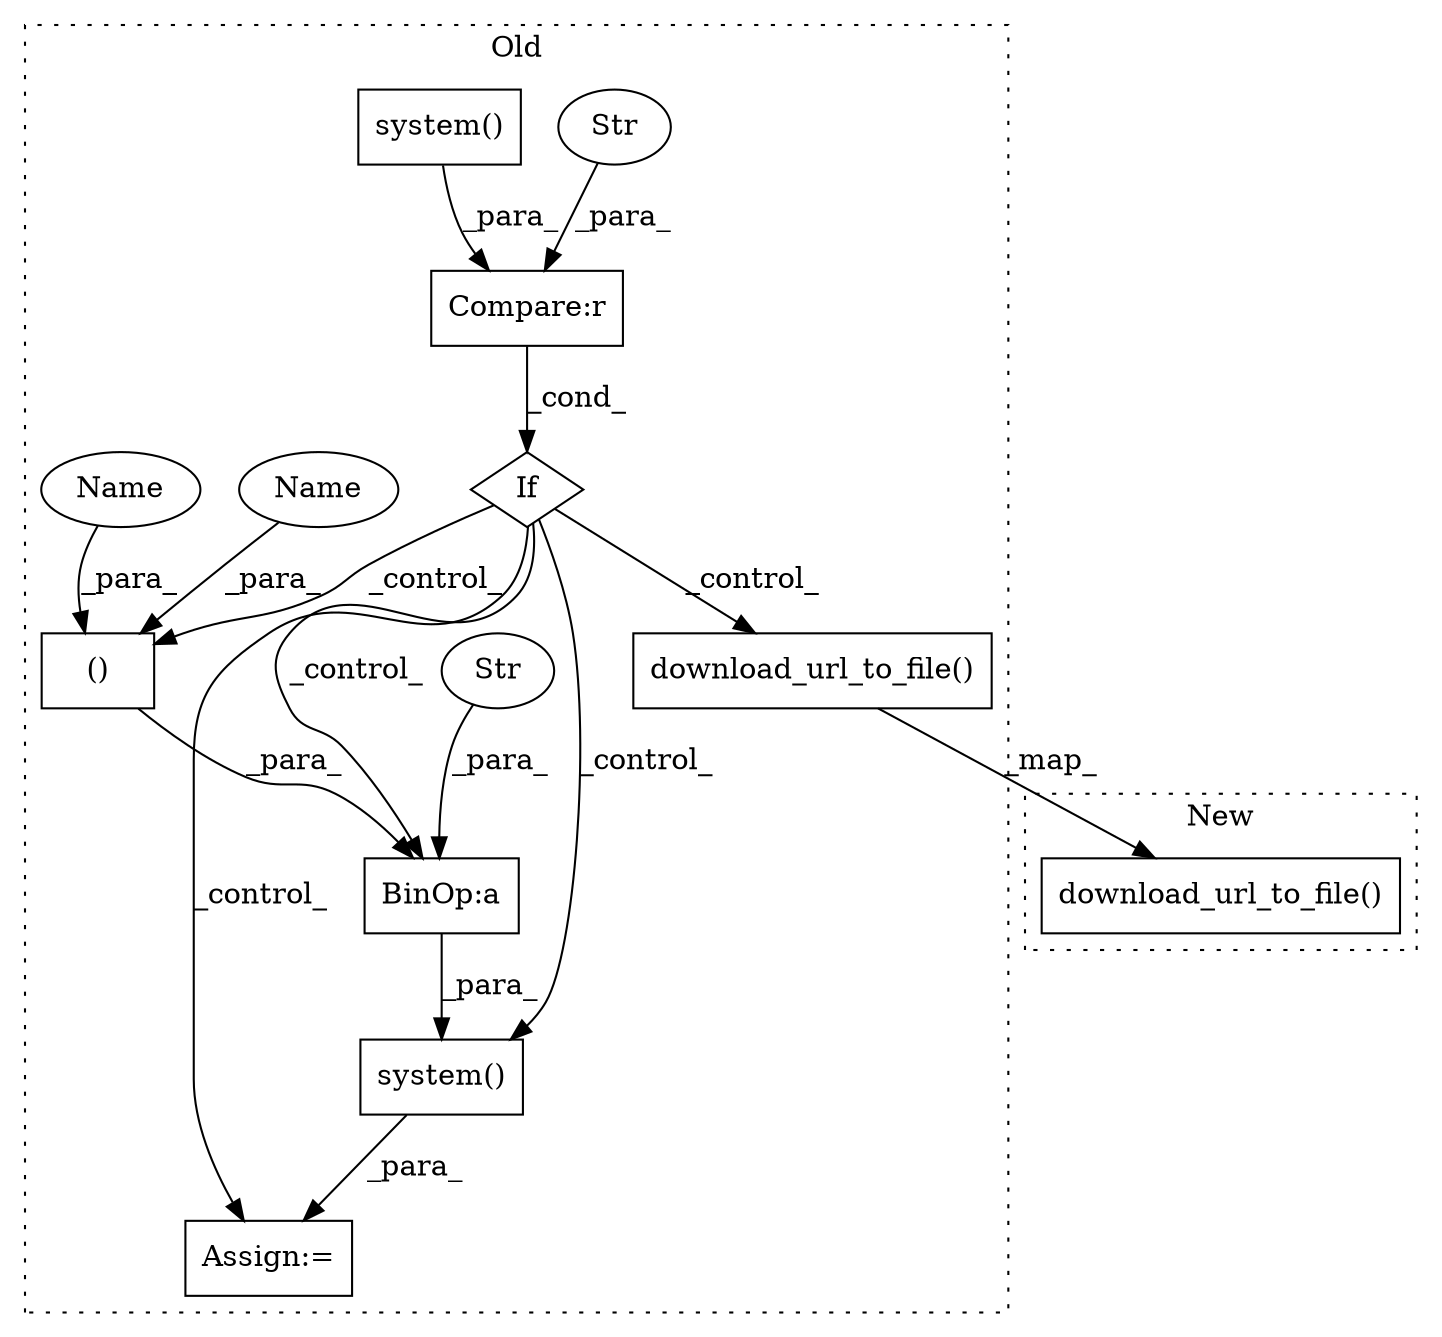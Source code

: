 digraph G {
subgraph cluster0 {
1 [label="download_url_to_file()" a="75" s="1522,1565" l="31,1" shape="box"];
3 [label="If" a="96" s="1338" l="3" shape="diamond"];
4 [label="BinOp:a" a="82" s="1469" l="3" shape="box"];
5 [label="()" a="54" s="1476" l="9" shape="box"];
6 [label="Compare:r" a="40" s="1341" l="29" shape="box"];
7 [label="Str" a="66" s="1362" l="8" shape="ellipse"];
8 [label="Str" a="66" s="1451" l="18" shape="ellipse"];
9 [label="system()" a="75" s="1441,1486" l="10,1" shape="box"];
10 [label="Assign:=" a="68" s="1438" l="3" shape="box"];
11 [label="system()" a="75" s="1341" l="17" shape="box"];
12 [label="Name" a="87" s="1473" l="3" shape="ellipse"];
13 [label="Name" a="87" s="1478" l="7" shape="ellipse"];
label = "Old";
style="dotted";
}
subgraph cluster1 {
2 [label="download_url_to_file()" a="75" s="1338,1381" l="31,1" shape="box"];
label = "New";
style="dotted";
}
1 -> 2 [label="_map_"];
3 -> 4 [label="_control_"];
3 -> 9 [label="_control_"];
3 -> 1 [label="_control_"];
3 -> 10 [label="_control_"];
3 -> 5 [label="_control_"];
4 -> 9 [label="_para_"];
5 -> 4 [label="_para_"];
6 -> 3 [label="_cond_"];
7 -> 6 [label="_para_"];
8 -> 4 [label="_para_"];
9 -> 10 [label="_para_"];
11 -> 6 [label="_para_"];
12 -> 5 [label="_para_"];
13 -> 5 [label="_para_"];
}